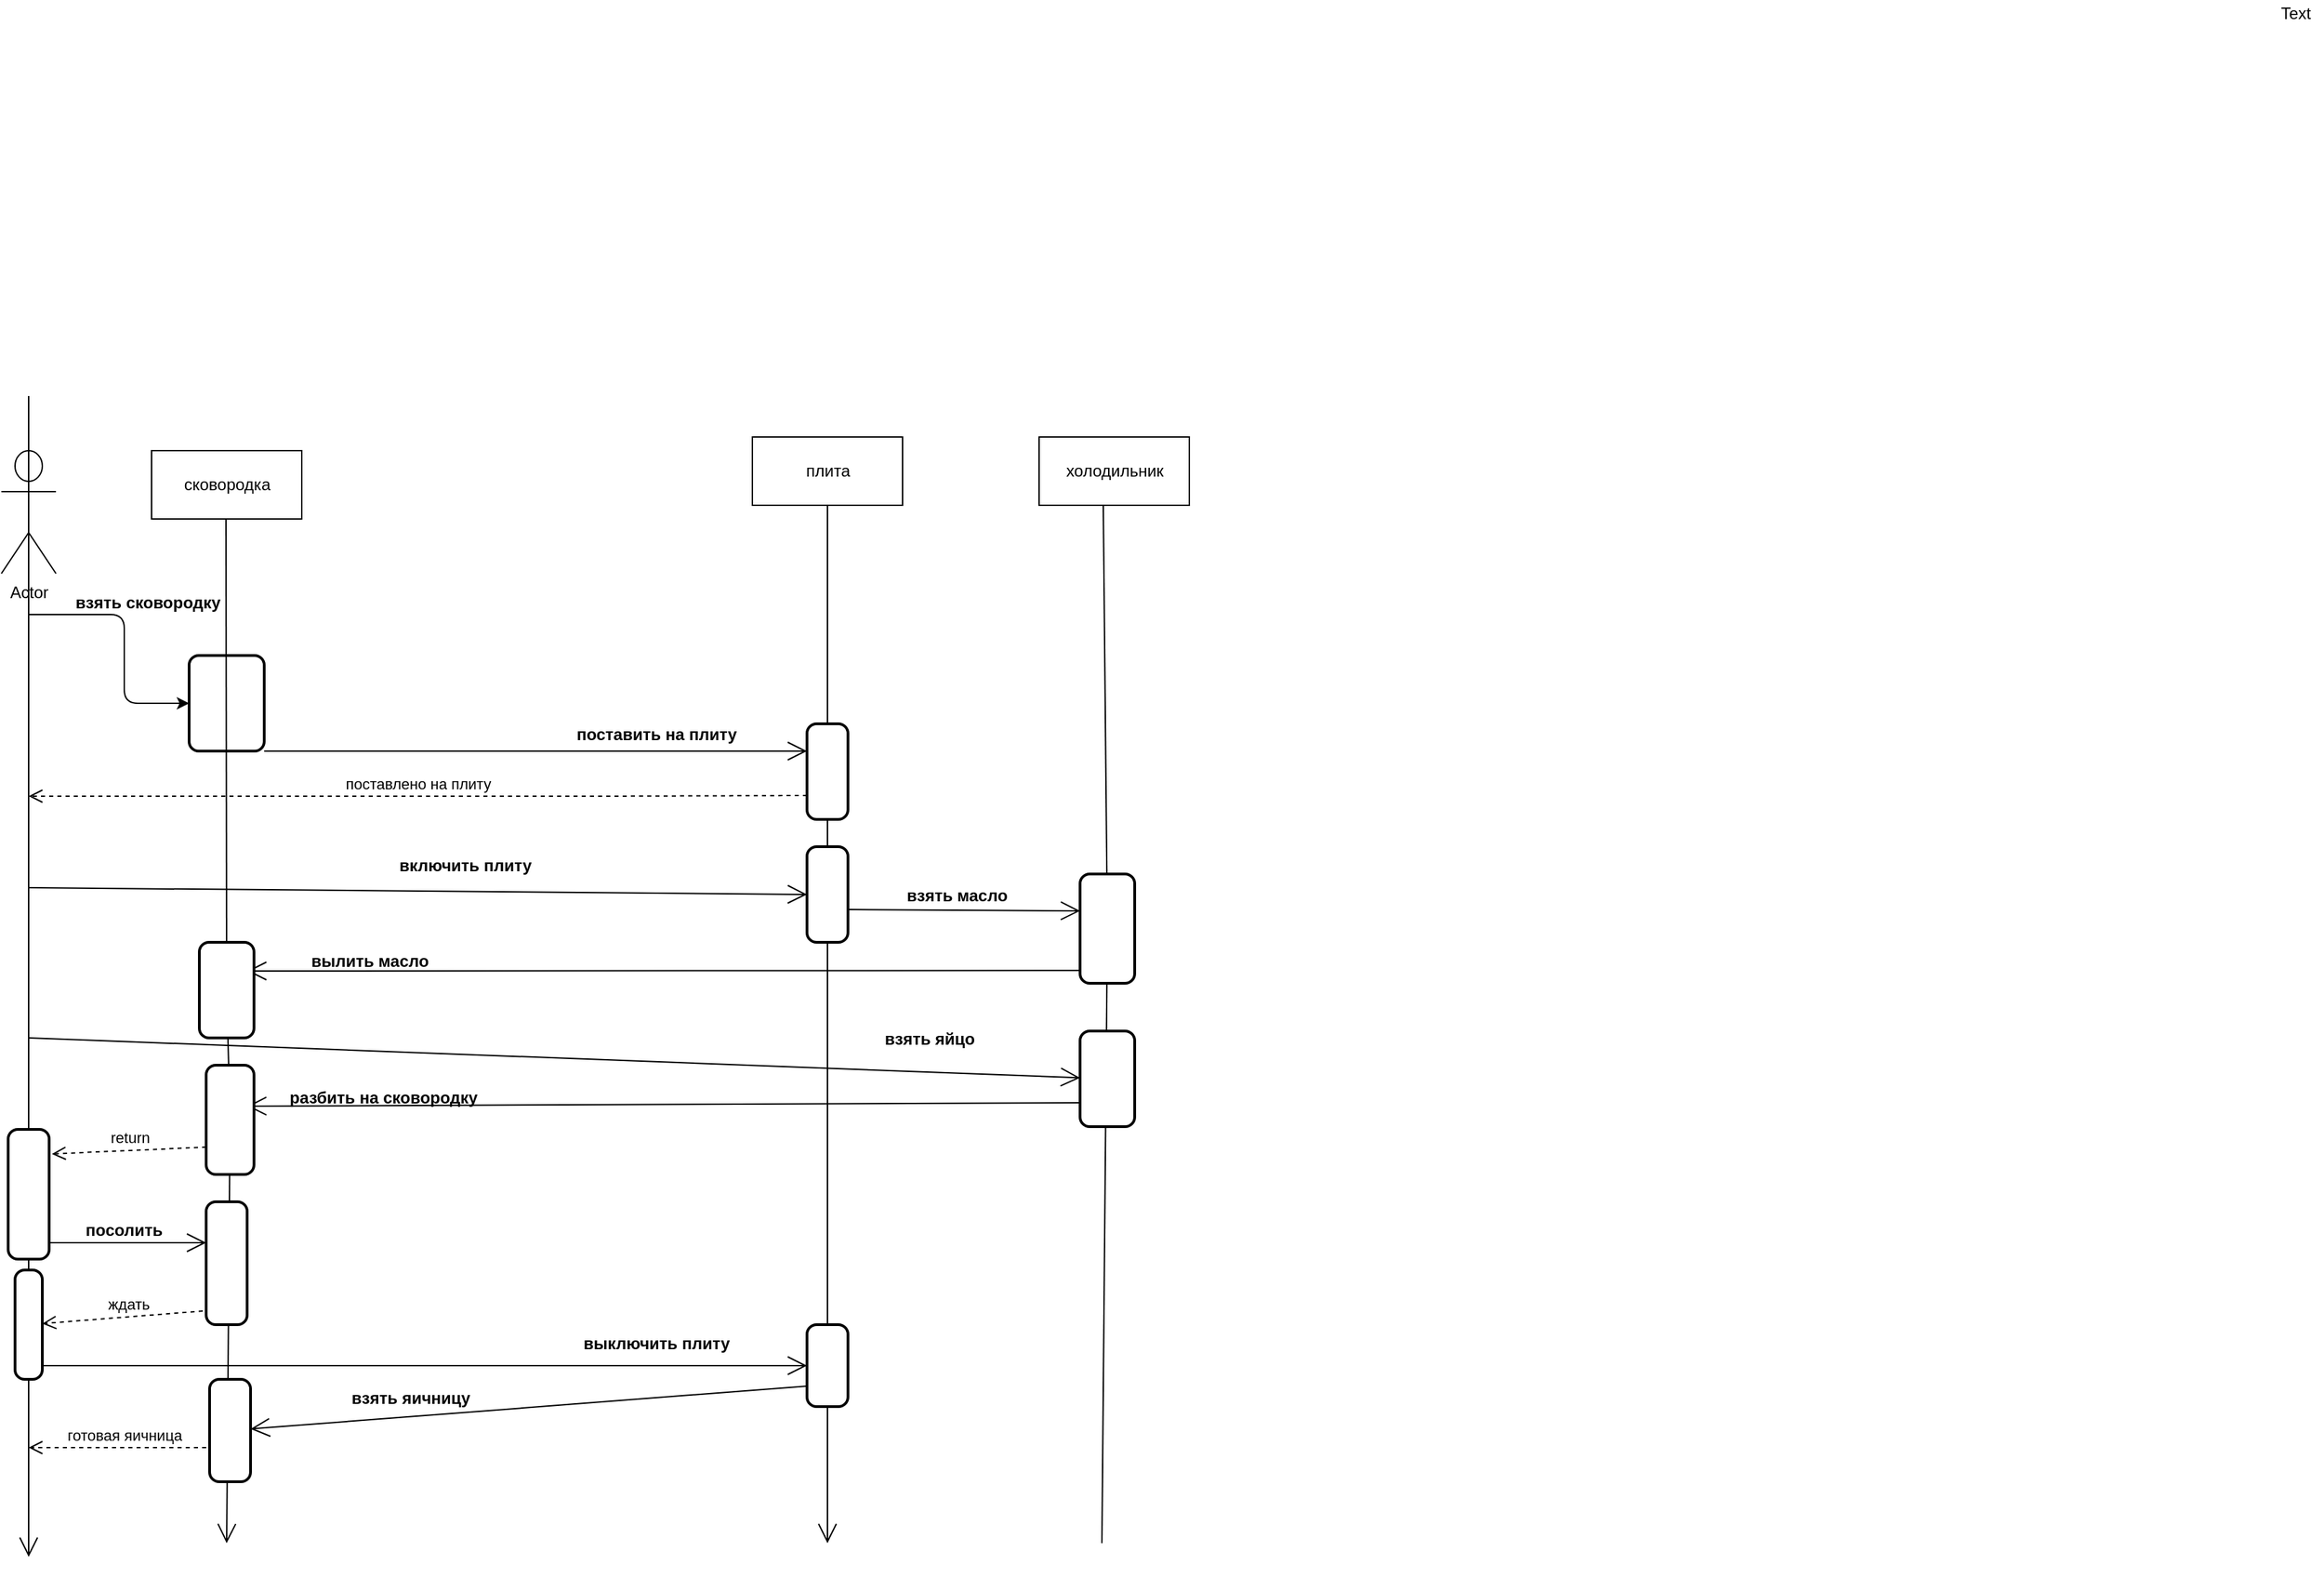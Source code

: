 <mxfile version="15.0.6" type="github">
  <diagram id="_I3Z4-ZiMu7ghlzXPtWo" name="Page-1">
    <mxGraphModel dx="1422" dy="1963" grid="1" gridSize="10" guides="1" tooltips="1" connect="1" arrows="1" fold="1" page="1" pageScale="1" pageWidth="827" pageHeight="1169" math="0" shadow="0">
      <root>
        <mxCell id="0" />
        <mxCell id="1" parent="0" />
        <mxCell id="mrB3bDSsu68Z1Z7NrBJP-2" value="плита" style="html=1;" vertex="1" parent="1">
          <mxGeometry x="570" y="30" width="110" height="50" as="geometry" />
        </mxCell>
        <mxCell id="mrB3bDSsu68Z1Z7NrBJP-15" value="Text" style="text;html=1;align=center;verticalAlign=middle;resizable=0;points=[];autosize=1;strokeColor=none;fillColor=none;" vertex="1" parent="1">
          <mxGeometry x="1680" y="-290" width="40" height="20" as="geometry" />
        </mxCell>
        <mxCell id="mrB3bDSsu68Z1Z7NrBJP-16" value="сковородка" style="html=1;" vertex="1" parent="1">
          <mxGeometry x="130" y="40" width="110" height="50" as="geometry" />
        </mxCell>
        <mxCell id="mrB3bDSsu68Z1Z7NrBJP-22" value="" style="endArrow=open;endFill=1;endSize=12;html=1;startArrow=none;" edge="1" parent="1" source="mrB3bDSsu68Z1Z7NrBJP-77">
          <mxGeometry width="160" relative="1" as="geometry">
            <mxPoint x="184.5" y="90" as="sourcePoint" />
            <mxPoint x="185" y="840" as="targetPoint" />
          </mxGeometry>
        </mxCell>
        <mxCell id="mrB3bDSsu68Z1Z7NrBJP-28" value="" style="endArrow=classic;html=1;" edge="1" parent="1" target="mrB3bDSsu68Z1Z7NrBJP-29">
          <mxGeometry width="50" height="50" relative="1" as="geometry">
            <mxPoint x="40" y="160" as="sourcePoint" />
            <mxPoint x="120" y="200" as="targetPoint" />
            <Array as="points">
              <mxPoint x="110" y="160" />
              <mxPoint x="110" y="225" />
            </Array>
          </mxGeometry>
        </mxCell>
        <mxCell id="mrB3bDSsu68Z1Z7NrBJP-30" value="взять сковородку" style="text;align=center;fontStyle=1;verticalAlign=middle;spacingLeft=3;spacingRight=3;strokeColor=none;rotatable=0;points=[[0,0.5],[1,0.5]];portConstraint=eastwest;" vertex="1" parent="1">
          <mxGeometry x="90" y="150" width="75" as="geometry" />
        </mxCell>
        <mxCell id="mrB3bDSsu68Z1Z7NrBJP-31" value="" style="endArrow=open;endFill=1;endSize=12;html=1;exitX=1;exitY=1;exitDx=0;exitDy=0;" edge="1" parent="1" source="mrB3bDSsu68Z1Z7NrBJP-29">
          <mxGeometry width="160" relative="1" as="geometry">
            <mxPoint x="200" y="205" as="sourcePoint" />
            <mxPoint x="610" y="260" as="targetPoint" />
          </mxGeometry>
        </mxCell>
        <mxCell id="mrB3bDSsu68Z1Z7NrBJP-29" value="" style="rounded=1;whiteSpace=wrap;html=1;absoluteArcSize=1;arcSize=14;strokeWidth=2;" vertex="1" parent="1">
          <mxGeometry x="157.5" y="190" width="55" height="70" as="geometry" />
        </mxCell>
        <mxCell id="mrB3bDSsu68Z1Z7NrBJP-36" value="" style="endArrow=open;endFill=1;endSize=12;html=1;exitX=0.5;exitY=1;exitDx=0;exitDy=0;" edge="1" parent="1" source="mrB3bDSsu68Z1Z7NrBJP-2">
          <mxGeometry width="160" relative="1" as="geometry">
            <mxPoint x="310" y="310" as="sourcePoint" />
            <mxPoint x="625" y="840" as="targetPoint" />
          </mxGeometry>
        </mxCell>
        <mxCell id="mrB3bDSsu68Z1Z7NrBJP-33" value="" style="rounded=1;whiteSpace=wrap;html=1;absoluteArcSize=1;arcSize=14;strokeWidth=2;" vertex="1" parent="1">
          <mxGeometry x="610" y="240" width="30" height="70" as="geometry" />
        </mxCell>
        <mxCell id="mrB3bDSsu68Z1Z7NrBJP-38" value="" style="endArrow=open;endFill=1;endSize=12;html=1;exitX=1;exitY=1;exitDx=0;exitDy=0;entryX=0;entryY=0.5;entryDx=0;entryDy=0;" edge="1" parent="1" target="mrB3bDSsu68Z1Z7NrBJP-41">
          <mxGeometry width="160" relative="1" as="geometry">
            <mxPoint x="40" y="360" as="sourcePoint" />
            <mxPoint x="600" y="360" as="targetPoint" />
          </mxGeometry>
        </mxCell>
        <mxCell id="mrB3bDSsu68Z1Z7NrBJP-39" value="поставить на плиту" style="text;align=center;fontStyle=1;verticalAlign=middle;spacingLeft=3;spacingRight=3;strokeColor=none;rotatable=0;points=[[0,0.5],[1,0.5]];portConstraint=eastwest;" vertex="1" parent="1">
          <mxGeometry x="460" y="234" width="80" height="26" as="geometry" />
        </mxCell>
        <mxCell id="mrB3bDSsu68Z1Z7NrBJP-40" value="включить плиту" style="text;align=center;fontStyle=1;verticalAlign=middle;spacingLeft=3;spacingRight=3;strokeColor=none;rotatable=0;points=[[0,0.5],[1,0.5]];portConstraint=eastwest;" vertex="1" parent="1">
          <mxGeometry x="320" y="330" width="80" height="26" as="geometry" />
        </mxCell>
        <mxCell id="mrB3bDSsu68Z1Z7NrBJP-41" value="" style="rounded=1;whiteSpace=wrap;html=1;absoluteArcSize=1;arcSize=14;strokeWidth=2;" vertex="1" parent="1">
          <mxGeometry x="610" y="330" width="30" height="70" as="geometry" />
        </mxCell>
        <mxCell id="mrB3bDSsu68Z1Z7NrBJP-42" value="поставлено на плиту" style="html=1;verticalAlign=bottom;endArrow=open;dashed=1;endSize=8;exitX=0;exitY=0.75;exitDx=0;exitDy=0;" edge="1" parent="1" source="mrB3bDSsu68Z1Z7NrBJP-33">
          <mxGeometry relative="1" as="geometry">
            <mxPoint x="430" y="310" as="sourcePoint" />
            <mxPoint x="40" y="293" as="targetPoint" />
            <Array as="points">
              <mxPoint x="460" y="293" />
            </Array>
          </mxGeometry>
        </mxCell>
        <mxCell id="mrB3bDSsu68Z1Z7NrBJP-43" value="" style="endArrow=open;endFill=1;endSize=12;html=1;startArrow=none;" edge="1" parent="1" source="mrB3bDSsu68Z1Z7NrBJP-81">
          <mxGeometry width="160" relative="1" as="geometry">
            <mxPoint x="40" as="sourcePoint" />
            <mxPoint x="40" y="850" as="targetPoint" />
          </mxGeometry>
        </mxCell>
        <mxCell id="mrB3bDSsu68Z1Z7NrBJP-1" value="Actor" style="shape=umlActor;verticalLabelPosition=bottom;verticalAlign=top;html=1;" vertex="1" parent="1">
          <mxGeometry x="20" y="40" width="40" height="90" as="geometry" />
        </mxCell>
        <mxCell id="mrB3bDSsu68Z1Z7NrBJP-50" value="взять масло" style="text;align=center;fontStyle=1;verticalAlign=middle;spacingLeft=3;spacingRight=3;strokeColor=none;rotatable=0;points=[[0,0.5],[1,0.5]];portConstraint=eastwest;" vertex="1" parent="1">
          <mxGeometry x="690" y="355" width="60" height="20" as="geometry" />
        </mxCell>
        <mxCell id="mrB3bDSsu68Z1Z7NrBJP-56" value="" style="endArrow=open;endFill=1;endSize=12;html=1;exitX=1.033;exitY=0.657;exitDx=0;exitDy=0;exitPerimeter=0;entryX=0;entryY=0.338;entryDx=0;entryDy=0;entryPerimeter=0;" edge="1" parent="1" source="mrB3bDSsu68Z1Z7NrBJP-41" target="mrB3bDSsu68Z1Z7NrBJP-65">
          <mxGeometry width="160" relative="1" as="geometry">
            <mxPoint x="650" y="420" as="sourcePoint" />
            <mxPoint x="800" y="376" as="targetPoint" />
          </mxGeometry>
        </mxCell>
        <mxCell id="mrB3bDSsu68Z1Z7NrBJP-57" value="холодильник" style="html=1;" vertex="1" parent="1">
          <mxGeometry x="780" y="30" width="110" height="50" as="geometry" />
        </mxCell>
        <mxCell id="mrB3bDSsu68Z1Z7NrBJP-58" value="" style="endArrow=open;endFill=1;endSize=12;html=1;exitX=0.025;exitY=0.883;exitDx=0;exitDy=0;exitPerimeter=0;" edge="1" parent="1" source="mrB3bDSsu68Z1Z7NrBJP-65">
          <mxGeometry width="160" relative="1" as="geometry">
            <mxPoint x="800" y="400" as="sourcePoint" />
            <mxPoint x="200" y="421" as="targetPoint" />
            <Array as="points">
              <mxPoint x="190" y="421" />
              <mxPoint x="260" y="421" />
            </Array>
          </mxGeometry>
        </mxCell>
        <mxCell id="mrB3bDSsu68Z1Z7NrBJP-63" value="" style="endArrow=none;endFill=1;endSize=12;html=1;startArrow=none;" edge="1" parent="1" source="mrB3bDSsu68Z1Z7NrBJP-65">
          <mxGeometry width="160" relative="1" as="geometry">
            <mxPoint x="827" y="80" as="sourcePoint" />
            <mxPoint x="826" y="840" as="targetPoint" />
          </mxGeometry>
        </mxCell>
        <mxCell id="mrB3bDSsu68Z1Z7NrBJP-65" value="" style="rounded=1;whiteSpace=wrap;html=1;absoluteArcSize=1;arcSize=14;strokeWidth=2;" vertex="1" parent="1">
          <mxGeometry x="810" y="350" width="40" height="80" as="geometry" />
        </mxCell>
        <mxCell id="mrB3bDSsu68Z1Z7NrBJP-66" value="" style="endArrow=none;endFill=1;endSize=12;html=1;" edge="1" parent="1" target="mrB3bDSsu68Z1Z7NrBJP-65">
          <mxGeometry width="160" relative="1" as="geometry">
            <mxPoint x="827" y="80" as="sourcePoint" />
            <mxPoint x="825.165" y="470" as="targetPoint" />
          </mxGeometry>
        </mxCell>
        <mxCell id="mrB3bDSsu68Z1Z7NrBJP-67" value="взять яйцо" style="text;align=center;fontStyle=1;verticalAlign=middle;spacingLeft=3;spacingRight=3;strokeColor=none;rotatable=0;points=[[0,0.5],[1,0.5]];portConstraint=eastwest;" vertex="1" parent="1">
          <mxGeometry x="670" y="460" width="60" height="20" as="geometry" />
        </mxCell>
        <mxCell id="mrB3bDSsu68Z1Z7NrBJP-47" value="" style="rounded=1;whiteSpace=wrap;html=1;absoluteArcSize=1;arcSize=14;strokeWidth=2;" vertex="1" parent="1">
          <mxGeometry x="165" y="400" width="40" height="70" as="geometry" />
        </mxCell>
        <mxCell id="mrB3bDSsu68Z1Z7NrBJP-72" value="" style="endArrow=none;endFill=1;endSize=12;html=1;" edge="1" parent="1" target="mrB3bDSsu68Z1Z7NrBJP-47">
          <mxGeometry width="160" relative="1" as="geometry">
            <mxPoint x="184.5" y="90" as="sourcePoint" />
            <mxPoint x="185" y="840" as="targetPoint" />
          </mxGeometry>
        </mxCell>
        <mxCell id="mrB3bDSsu68Z1Z7NrBJP-73" value="вылить масло" style="text;align=center;fontStyle=1;verticalAlign=middle;spacingLeft=3;spacingRight=3;strokeColor=none;rotatable=0;points=[[0,0.5],[1,0.5]];portConstraint=eastwest;" vertex="1" parent="1">
          <mxGeometry x="250" y="400" width="80" height="26" as="geometry" />
        </mxCell>
        <mxCell id="mrB3bDSsu68Z1Z7NrBJP-74" value="" style="endArrow=open;endFill=1;endSize=12;html=1;" edge="1" parent="1" target="mrB3bDSsu68Z1Z7NrBJP-75">
          <mxGeometry width="160" relative="1" as="geometry">
            <mxPoint x="40" y="470" as="sourcePoint" />
            <mxPoint x="810" y="450" as="targetPoint" />
          </mxGeometry>
        </mxCell>
        <mxCell id="mrB3bDSsu68Z1Z7NrBJP-75" value="" style="rounded=1;whiteSpace=wrap;html=1;absoluteArcSize=1;arcSize=14;strokeWidth=2;" vertex="1" parent="1">
          <mxGeometry x="810" y="465" width="40" height="70" as="geometry" />
        </mxCell>
        <mxCell id="mrB3bDSsu68Z1Z7NrBJP-76" value="" style="endArrow=open;endFill=1;endSize=12;html=1;entryX=0.857;entryY=0.375;entryDx=0;entryDy=0;entryPerimeter=0;exitX=0;exitY=0.75;exitDx=0;exitDy=0;" edge="1" parent="1" source="mrB3bDSsu68Z1Z7NrBJP-75" target="mrB3bDSsu68Z1Z7NrBJP-77">
          <mxGeometry width="160" relative="1" as="geometry">
            <mxPoint x="800" y="520" as="sourcePoint" />
            <mxPoint x="220" y="520" as="targetPoint" />
          </mxGeometry>
        </mxCell>
        <mxCell id="mrB3bDSsu68Z1Z7NrBJP-77" value="" style="rounded=1;whiteSpace=wrap;html=1;absoluteArcSize=1;arcSize=14;strokeWidth=2;" vertex="1" parent="1">
          <mxGeometry x="170" y="490" width="35" height="80" as="geometry" />
        </mxCell>
        <mxCell id="mrB3bDSsu68Z1Z7NrBJP-78" value="" style="endArrow=none;endFill=1;endSize=12;html=1;startArrow=none;" edge="1" parent="1" source="mrB3bDSsu68Z1Z7NrBJP-47" target="mrB3bDSsu68Z1Z7NrBJP-77">
          <mxGeometry width="160" relative="1" as="geometry">
            <mxPoint x="185" y="470" as="sourcePoint" />
            <mxPoint x="185" y="840" as="targetPoint" />
          </mxGeometry>
        </mxCell>
        <mxCell id="mrB3bDSsu68Z1Z7NrBJP-79" value="разбить на сковородку" style="text;align=center;fontStyle=1;verticalAlign=middle;spacingLeft=3;spacingRight=3;strokeColor=none;rotatable=0;points=[[0,0.5],[1,0.5]];portConstraint=eastwest;" vertex="1" parent="1">
          <mxGeometry x="260" y="500" width="80" height="26" as="geometry" />
        </mxCell>
        <mxCell id="mrB3bDSsu68Z1Z7NrBJP-82" value="" style="endArrow=none;endFill=1;endSize=12;html=1;" edge="1" parent="1" target="mrB3bDSsu68Z1Z7NrBJP-81">
          <mxGeometry width="160" relative="1" as="geometry">
            <mxPoint x="40" as="sourcePoint" />
            <mxPoint x="40" y="840" as="targetPoint" />
          </mxGeometry>
        </mxCell>
        <mxCell id="mrB3bDSsu68Z1Z7NrBJP-83" value="return" style="html=1;verticalAlign=bottom;endArrow=open;dashed=1;endSize=8;entryX=1.067;entryY=0.189;entryDx=0;entryDy=0;entryPerimeter=0;" edge="1" parent="1" target="mrB3bDSsu68Z1Z7NrBJP-81">
          <mxGeometry relative="1" as="geometry">
            <mxPoint x="170" y="550" as="sourcePoint" />
            <mxPoint x="90" y="550" as="targetPoint" />
          </mxGeometry>
        </mxCell>
        <mxCell id="mrB3bDSsu68Z1Z7NrBJP-85" value="" style="rounded=1;whiteSpace=wrap;html=1;absoluteArcSize=1;arcSize=14;strokeWidth=2;" vertex="1" parent="1">
          <mxGeometry x="170" y="590" width="30" height="90" as="geometry" />
        </mxCell>
        <mxCell id="mrB3bDSsu68Z1Z7NrBJP-86" value="" style="endArrow=open;endFill=1;endSize=12;html=1;exitX=0.833;exitY=0.874;exitDx=0;exitDy=0;exitPerimeter=0;" edge="1" parent="1" source="mrB3bDSsu68Z1Z7NrBJP-81">
          <mxGeometry width="160" relative="1" as="geometry">
            <mxPoint x="60" y="620" as="sourcePoint" />
            <mxPoint x="170" y="620" as="targetPoint" />
          </mxGeometry>
        </mxCell>
        <mxCell id="mrB3bDSsu68Z1Z7NrBJP-87" value="посолить" style="text;align=center;fontStyle=1;verticalAlign=middle;spacingLeft=3;spacingRight=3;strokeColor=none;rotatable=0;points=[[0,0.5],[1,0.5]];portConstraint=eastwest;" vertex="1" parent="1">
          <mxGeometry x="80" y="600" width="60" height="20" as="geometry" />
        </mxCell>
        <mxCell id="mrB3bDSsu68Z1Z7NrBJP-81" value="" style="rounded=1;whiteSpace=wrap;html=1;absoluteArcSize=1;arcSize=14;strokeWidth=2;" vertex="1" parent="1">
          <mxGeometry x="25" y="537" width="30" height="95" as="geometry" />
        </mxCell>
        <mxCell id="mrB3bDSsu68Z1Z7NrBJP-88" value="ждать" style="html=1;verticalAlign=bottom;endArrow=open;dashed=1;endSize=8;" edge="1" parent="1" target="mrB3bDSsu68Z1Z7NrBJP-89">
          <mxGeometry x="-0.062" relative="1" as="geometry">
            <mxPoint x="167.5" y="670" as="sourcePoint" />
            <mxPoint x="60" y="670" as="targetPoint" />
            <mxPoint x="1" as="offset" />
          </mxGeometry>
        </mxCell>
        <mxCell id="mrB3bDSsu68Z1Z7NrBJP-89" value="" style="rounded=1;whiteSpace=wrap;html=1;absoluteArcSize=1;arcSize=14;strokeWidth=2;" vertex="1" parent="1">
          <mxGeometry x="30" y="640" width="20" height="80" as="geometry" />
        </mxCell>
        <mxCell id="mrB3bDSsu68Z1Z7NrBJP-90" value="" style="endArrow=open;endFill=1;endSize=12;html=1;" edge="1" parent="1" target="mrB3bDSsu68Z1Z7NrBJP-91">
          <mxGeometry width="160" relative="1" as="geometry">
            <mxPoint x="50" y="710" as="sourcePoint" />
            <mxPoint x="590" y="710" as="targetPoint" />
          </mxGeometry>
        </mxCell>
        <mxCell id="mrB3bDSsu68Z1Z7NrBJP-91" value="" style="rounded=1;whiteSpace=wrap;html=1;absoluteArcSize=1;arcSize=14;strokeWidth=2;" vertex="1" parent="1">
          <mxGeometry x="610" y="680" width="30" height="60" as="geometry" />
        </mxCell>
        <mxCell id="mrB3bDSsu68Z1Z7NrBJP-92" value="выключить плиту" style="text;align=center;fontStyle=1;verticalAlign=middle;spacingLeft=3;spacingRight=3;strokeColor=none;rotatable=0;points=[[0,0.5],[1,0.5]];portConstraint=eastwest;" vertex="1" parent="1">
          <mxGeometry x="460" y="680" width="80" height="26" as="geometry" />
        </mxCell>
        <mxCell id="mrB3bDSsu68Z1Z7NrBJP-93" value="" style="endArrow=open;endFill=1;endSize=12;html=1;exitX=0;exitY=0.75;exitDx=0;exitDy=0;" edge="1" parent="1" source="mrB3bDSsu68Z1Z7NrBJP-91" target="mrB3bDSsu68Z1Z7NrBJP-94">
          <mxGeometry width="160" relative="1" as="geometry">
            <mxPoint x="310" y="640" as="sourcePoint" />
            <mxPoint x="200" y="725" as="targetPoint" />
          </mxGeometry>
        </mxCell>
        <mxCell id="mrB3bDSsu68Z1Z7NrBJP-94" value="" style="rounded=1;whiteSpace=wrap;html=1;absoluteArcSize=1;arcSize=14;strokeWidth=2;" vertex="1" parent="1">
          <mxGeometry x="172.5" y="720" width="30" height="75" as="geometry" />
        </mxCell>
        <mxCell id="mrB3bDSsu68Z1Z7NrBJP-95" value="взять яичницу" style="text;align=center;fontStyle=1;verticalAlign=middle;spacingLeft=3;spacingRight=3;strokeColor=none;rotatable=0;points=[[0,0.5],[1,0.5]];portConstraint=eastwest;" vertex="1" parent="1">
          <mxGeometry x="280" y="720" width="80" height="26" as="geometry" />
        </mxCell>
        <mxCell id="mrB3bDSsu68Z1Z7NrBJP-96" value="готовая яичница" style="html=1;verticalAlign=bottom;endArrow=open;dashed=1;endSize=8;" edge="1" parent="1">
          <mxGeometry x="-0.077" relative="1" as="geometry">
            <mxPoint x="170" y="770" as="sourcePoint" />
            <mxPoint x="40" y="770" as="targetPoint" />
            <mxPoint as="offset" />
          </mxGeometry>
        </mxCell>
      </root>
    </mxGraphModel>
  </diagram>
</mxfile>
